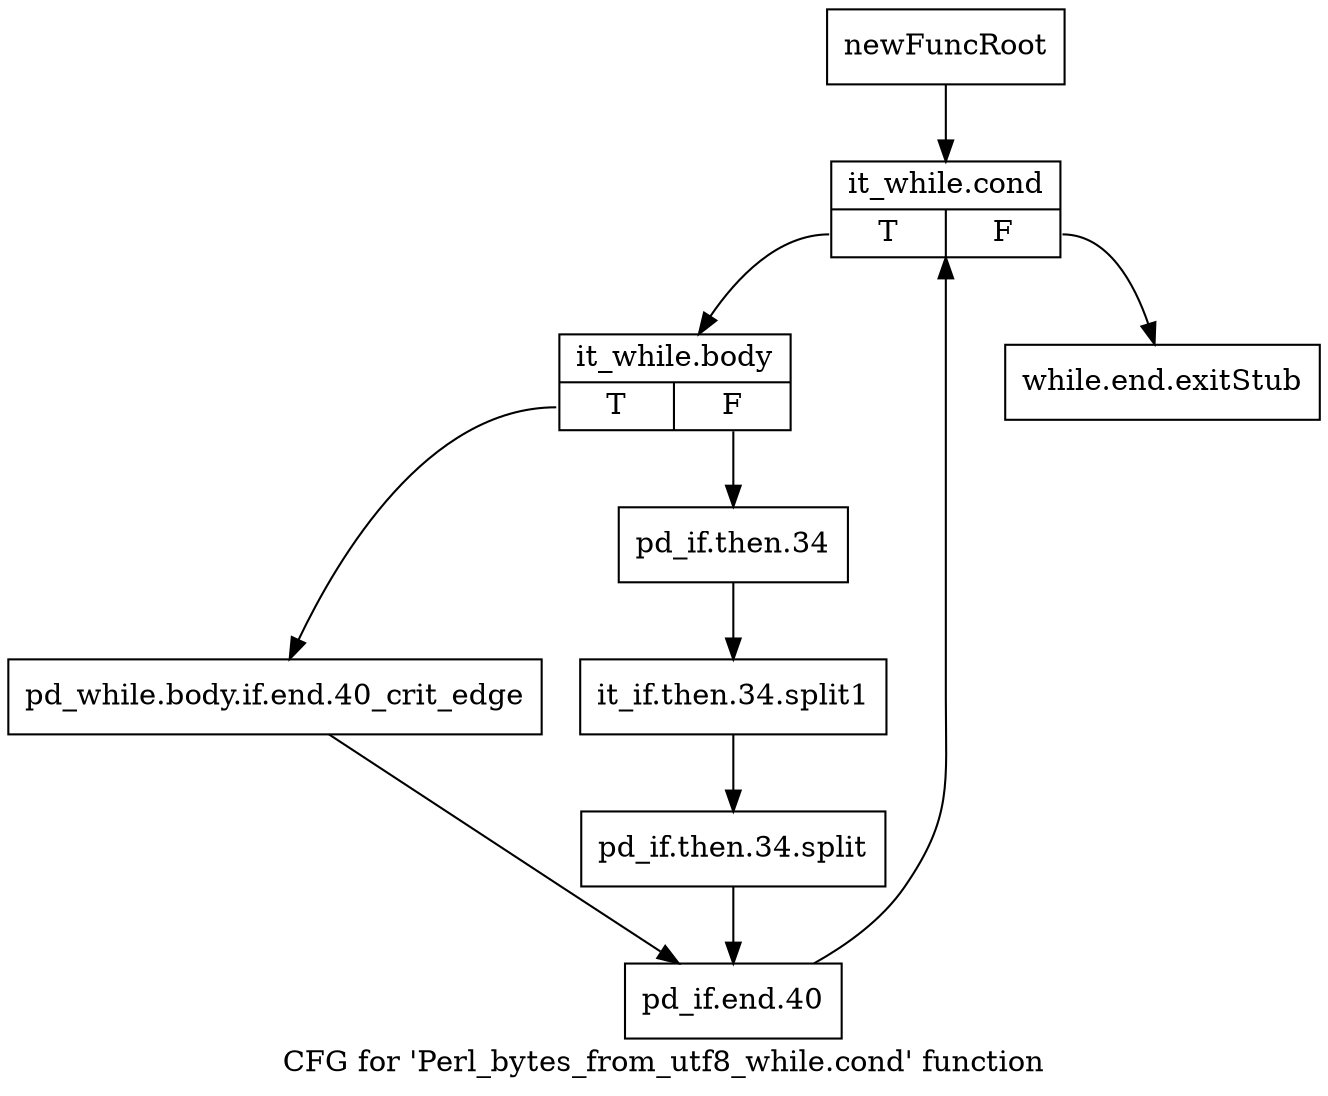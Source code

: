 digraph "CFG for 'Perl_bytes_from_utf8_while.cond' function" {
	label="CFG for 'Perl_bytes_from_utf8_while.cond' function";

	Node0x57e4450 [shape=record,label="{newFuncRoot}"];
	Node0x57e4450 -> Node0x57e44f0;
	Node0x57e44a0 [shape=record,label="{while.end.exitStub}"];
	Node0x57e44f0 [shape=record,label="{it_while.cond|{<s0>T|<s1>F}}"];
	Node0x57e44f0:s0 -> Node0x57e4540;
	Node0x57e44f0:s1 -> Node0x57e44a0;
	Node0x57e4540 [shape=record,label="{it_while.body|{<s0>T|<s1>F}}"];
	Node0x57e4540:s0 -> Node0x57e45e0;
	Node0x57e4540:s1 -> Node0x57e4590;
	Node0x57e4590 [shape=record,label="{pd_if.then.34}"];
	Node0x57e4590 -> Node0x6ddd470;
	Node0x6ddd470 [shape=record,label="{it_if.then.34.split1}"];
	Node0x6ddd470 -> Node0x6ddc0c0;
	Node0x6ddc0c0 [shape=record,label="{pd_if.then.34.split}"];
	Node0x6ddc0c0 -> Node0x57e4630;
	Node0x57e45e0 [shape=record,label="{pd_while.body.if.end.40_crit_edge}"];
	Node0x57e45e0 -> Node0x57e4630;
	Node0x57e4630 [shape=record,label="{pd_if.end.40}"];
	Node0x57e4630 -> Node0x57e44f0;
}
